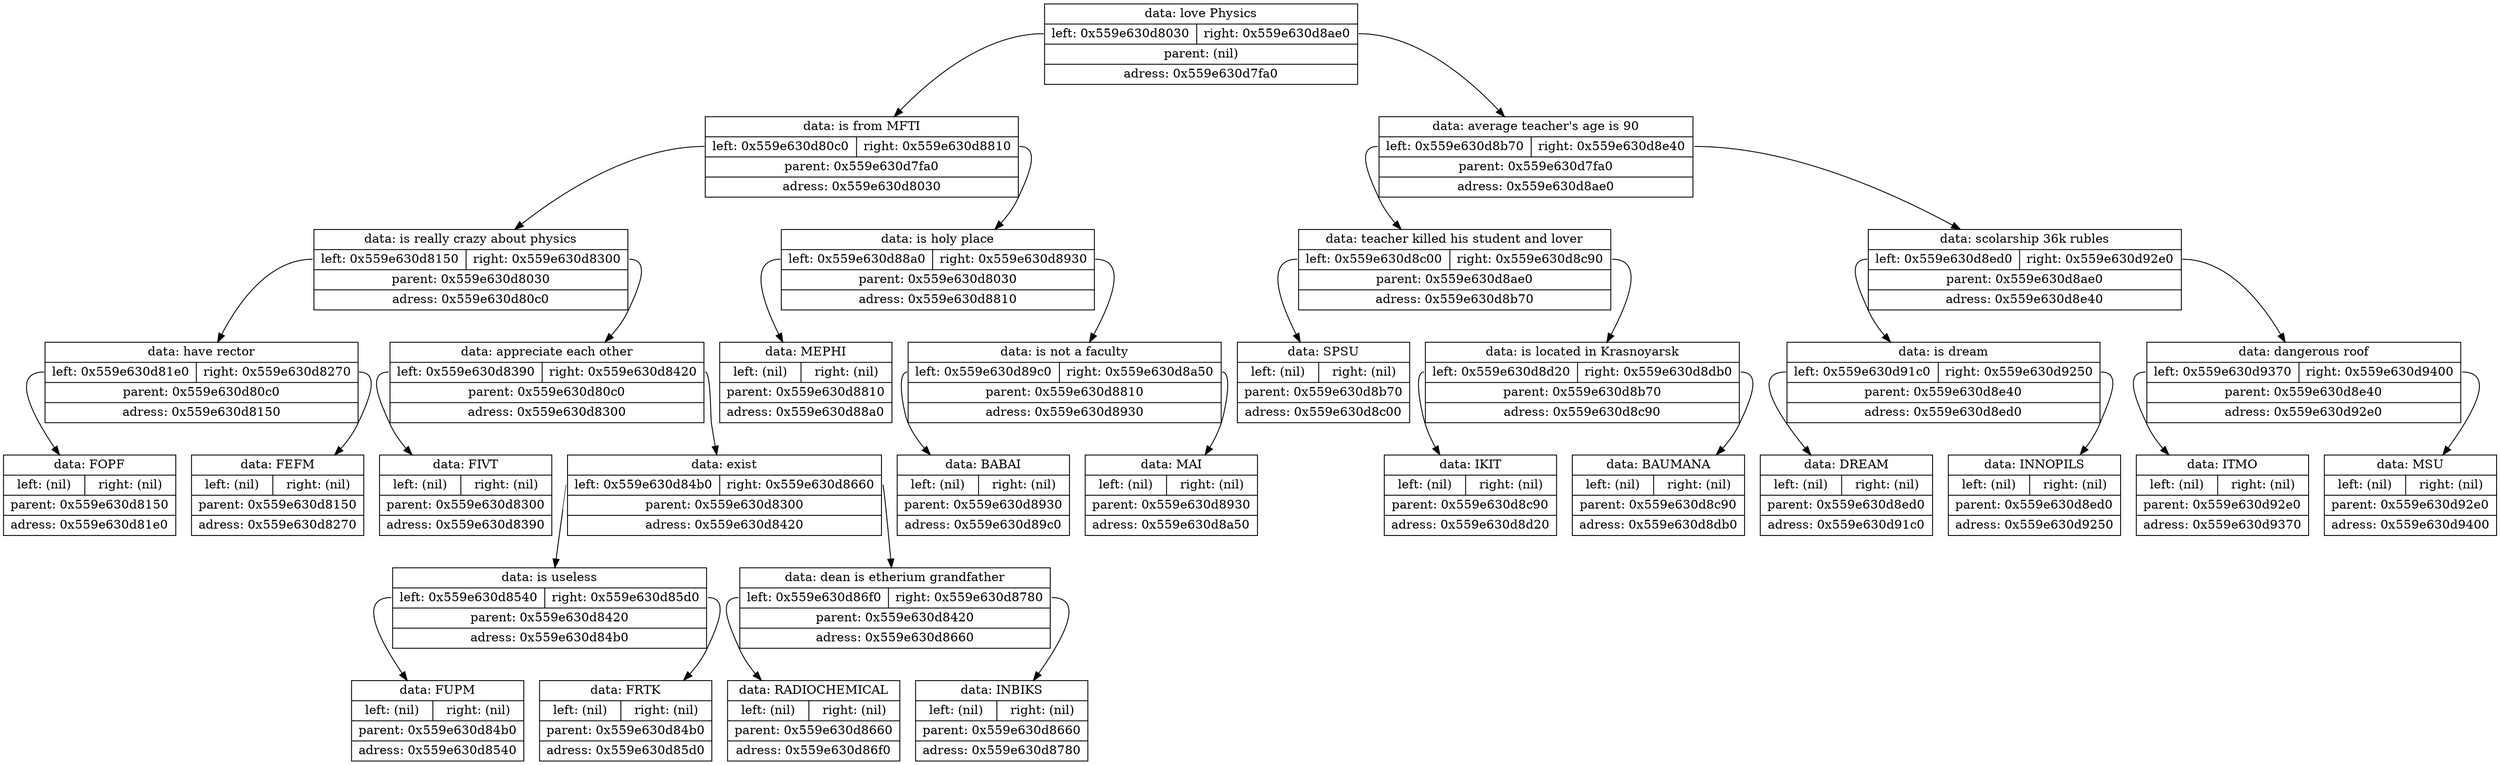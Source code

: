 digraph dump
{
	node0x559e630d7fa0 [shape = "record", label = "{<f1>data: love Physics|{<f2>left: 0x559e630d8030|<f3>right: 0x559e630d8ae0}|<f4>parent: (nil)|<f5>adress: 0x559e630d7fa0}"];
	node0x559e630d8030 [shape = "record", label = "{<f1>data: is from MFTI|{<f2>left: 0x559e630d80c0|<f3>right: 0x559e630d8810}|<f4>parent: 0x559e630d7fa0|<f5>adress: 0x559e630d8030}"];
	node0x559e630d80c0 [shape = "record", label = "{<f1>data: is really crazy about physics|{<f2>left: 0x559e630d8150|<f3>right: 0x559e630d8300}|<f4>parent: 0x559e630d8030|<f5>adress: 0x559e630d80c0}"];
	node0x559e630d8150 [shape = "record", label = "{<f1>data: have rector|{<f2>left: 0x559e630d81e0|<f3>right: 0x559e630d8270}|<f4>parent: 0x559e630d80c0|<f5>adress: 0x559e630d8150}"];
	node0x559e630d81e0 [shape = "record", label = "{<f1>data: FOPF|{<f2>left: (nil)|<f3>right: (nil)}|<f4>parent: 0x559e630d8150|<f5>adress: 0x559e630d81e0}"];
	node0x559e630d8150:f2 -> node0x559e630d81e0
	node0x559e630d8270 [shape = "record", label = "{<f1>data: FEFM|{<f2>left: (nil)|<f3>right: (nil)}|<f4>parent: 0x559e630d8150|<f5>adress: 0x559e630d8270}"];
	node0x559e630d8150:f3 -> node0x559e630d8270
	node0x559e630d80c0:f2 -> node0x559e630d8150
	node0x559e630d8300 [shape = "record", label = "{<f1>data: appreciate each other|{<f2>left: 0x559e630d8390|<f3>right: 0x559e630d8420}|<f4>parent: 0x559e630d80c0|<f5>adress: 0x559e630d8300}"];
	node0x559e630d8390 [shape = "record", label = "{<f1>data: FIVT|{<f2>left: (nil)|<f3>right: (nil)}|<f4>parent: 0x559e630d8300|<f5>adress: 0x559e630d8390}"];
	node0x559e630d8300:f2 -> node0x559e630d8390
	node0x559e630d8420 [shape = "record", label = "{<f1>data: exist|{<f2>left: 0x559e630d84b0|<f3>right: 0x559e630d8660}|<f4>parent: 0x559e630d8300|<f5>adress: 0x559e630d8420}"];
	node0x559e630d84b0 [shape = "record", label = "{<f1>data: is useless|{<f2>left: 0x559e630d8540|<f3>right: 0x559e630d85d0}|<f4>parent: 0x559e630d8420|<f5>adress: 0x559e630d84b0}"];
	node0x559e630d8540 [shape = "record", label = "{<f1>data: FUPM|{<f2>left: (nil)|<f3>right: (nil)}|<f4>parent: 0x559e630d84b0|<f5>adress: 0x559e630d8540}"];
	node0x559e630d84b0:f2 -> node0x559e630d8540
	node0x559e630d85d0 [shape = "record", label = "{<f1>data: FRTK|{<f2>left: (nil)|<f3>right: (nil)}|<f4>parent: 0x559e630d84b0|<f5>adress: 0x559e630d85d0}"];
	node0x559e630d84b0:f3 -> node0x559e630d85d0
	node0x559e630d8420:f2 -> node0x559e630d84b0
	node0x559e630d8660 [shape = "record", label = "{<f1>data: dean is etherium grandfather|{<f2>left: 0x559e630d86f0|<f3>right: 0x559e630d8780}|<f4>parent: 0x559e630d8420|<f5>adress: 0x559e630d8660}"];
	node0x559e630d86f0 [shape = "record", label = "{<f1>data: RADIOCHEMICAL|{<f2>left: (nil)|<f3>right: (nil)}|<f4>parent: 0x559e630d8660|<f5>adress: 0x559e630d86f0}"];
	node0x559e630d8660:f2 -> node0x559e630d86f0
	node0x559e630d8780 [shape = "record", label = "{<f1>data: INBIKS|{<f2>left: (nil)|<f3>right: (nil)}|<f4>parent: 0x559e630d8660|<f5>adress: 0x559e630d8780}"];
	node0x559e630d8660:f3 -> node0x559e630d8780
	node0x559e630d8420:f3 -> node0x559e630d8660
	node0x559e630d8300:f3 -> node0x559e630d8420
	node0x559e630d80c0:f3 -> node0x559e630d8300
	node0x559e630d8030:f2 -> node0x559e630d80c0
	node0x559e630d8810 [shape = "record", label = "{<f1>data: is holy place|{<f2>left: 0x559e630d88a0|<f3>right: 0x559e630d8930}|<f4>parent: 0x559e630d8030|<f5>adress: 0x559e630d8810}"];
	node0x559e630d88a0 [shape = "record", label = "{<f1>data: MEPHI|{<f2>left: (nil)|<f3>right: (nil)}|<f4>parent: 0x559e630d8810|<f5>adress: 0x559e630d88a0}"];
	node0x559e630d8810:f2 -> node0x559e630d88a0
	node0x559e630d8930 [shape = "record", label = "{<f1>data: is not a faculty|{<f2>left: 0x559e630d89c0|<f3>right: 0x559e630d8a50}|<f4>parent: 0x559e630d8810|<f5>adress: 0x559e630d8930}"];
	node0x559e630d89c0 [shape = "record", label = "{<f1>data: BABAI|{<f2>left: (nil)|<f3>right: (nil)}|<f4>parent: 0x559e630d8930|<f5>adress: 0x559e630d89c0}"];
	node0x559e630d8930:f2 -> node0x559e630d89c0
	node0x559e630d8a50 [shape = "record", label = "{<f1>data: MAI|{<f2>left: (nil)|<f3>right: (nil)}|<f4>parent: 0x559e630d8930|<f5>adress: 0x559e630d8a50}"];
	node0x559e630d8930:f3 -> node0x559e630d8a50
	node0x559e630d8810:f3 -> node0x559e630d8930
	node0x559e630d8030:f3 -> node0x559e630d8810
	node0x559e630d7fa0:f2 -> node0x559e630d8030
	node0x559e630d8ae0 [shape = "record", label = "{<f1>data: average teacher's age is 90|{<f2>left: 0x559e630d8b70|<f3>right: 0x559e630d8e40}|<f4>parent: 0x559e630d7fa0|<f5>adress: 0x559e630d8ae0}"];
	node0x559e630d8b70 [shape = "record", label = "{<f1>data: teacher killed his student and lover|{<f2>left: 0x559e630d8c00|<f3>right: 0x559e630d8c90}|<f4>parent: 0x559e630d8ae0|<f5>adress: 0x559e630d8b70}"];
	node0x559e630d8c00 [shape = "record", label = "{<f1>data: SPSU|{<f2>left: (nil)|<f3>right: (nil)}|<f4>parent: 0x559e630d8b70|<f5>adress: 0x559e630d8c00}"];
	node0x559e630d8b70:f2 -> node0x559e630d8c00
	node0x559e630d8c90 [shape = "record", label = "{<f1>data: is located in Krasnoyarsk|{<f2>left: 0x559e630d8d20|<f3>right: 0x559e630d8db0}|<f4>parent: 0x559e630d8b70|<f5>adress: 0x559e630d8c90}"];
	node0x559e630d8d20 [shape = "record", label = "{<f1>data: IKIT|{<f2>left: (nil)|<f3>right: (nil)}|<f4>parent: 0x559e630d8c90|<f5>adress: 0x559e630d8d20}"];
	node0x559e630d8c90:f2 -> node0x559e630d8d20
	node0x559e630d8db0 [shape = "record", label = "{<f1>data: BAUMANA|{<f2>left: (nil)|<f3>right: (nil)}|<f4>parent: 0x559e630d8c90|<f5>adress: 0x559e630d8db0}"];
	node0x559e630d8c90:f3 -> node0x559e630d8db0
	node0x559e630d8b70:f3 -> node0x559e630d8c90
	node0x559e630d8ae0:f2 -> node0x559e630d8b70
	node0x559e630d8e40 [shape = "record", label = "{<f1>data: scolarship 36k rubles|{<f2>left: 0x559e630d8ed0|<f3>right: 0x559e630d92e0}|<f4>parent: 0x559e630d8ae0|<f5>adress: 0x559e630d8e40}"];
	node0x559e630d8ed0 [shape = "record", label = "{<f1>data: is dream|{<f2>left: 0x559e630d91c0|<f3>right: 0x559e630d9250}|<f4>parent: 0x559e630d8e40|<f5>adress: 0x559e630d8ed0}"];
	node0x559e630d91c0 [shape = "record", label = "{<f1>data: DREAM|{<f2>left: (nil)|<f3>right: (nil)}|<f4>parent: 0x559e630d8ed0|<f5>adress: 0x559e630d91c0}"];
	node0x559e630d8ed0:f2 -> node0x559e630d91c0
	node0x559e630d9250 [shape = "record", label = "{<f1>data: INNOPILS|{<f2>left: (nil)|<f3>right: (nil)}|<f4>parent: 0x559e630d8ed0|<f5>adress: 0x559e630d9250}"];
	node0x559e630d8ed0:f3 -> node0x559e630d9250
	node0x559e630d8e40:f2 -> node0x559e630d8ed0
	node0x559e630d92e0 [shape = "record", label = "{<f1>data: dangerous roof|{<f2>left: 0x559e630d9370|<f3>right: 0x559e630d9400}|<f4>parent: 0x559e630d8e40|<f5>adress: 0x559e630d92e0}"];
	node0x559e630d9370 [shape = "record", label = "{<f1>data: ITMO|{<f2>left: (nil)|<f3>right: (nil)}|<f4>parent: 0x559e630d92e0|<f5>adress: 0x559e630d9370}"];
	node0x559e630d92e0:f2 -> node0x559e630d9370
	node0x559e630d9400 [shape = "record", label = "{<f1>data: MSU|{<f2>left: (nil)|<f3>right: (nil)}|<f4>parent: 0x559e630d92e0|<f5>adress: 0x559e630d9400}"];
	node0x559e630d92e0:f3 -> node0x559e630d9400
	node0x559e630d8e40:f3 -> node0x559e630d92e0
	node0x559e630d8ae0:f3 -> node0x559e630d8e40
	node0x559e630d7fa0:f3 -> node0x559e630d8ae0

}

